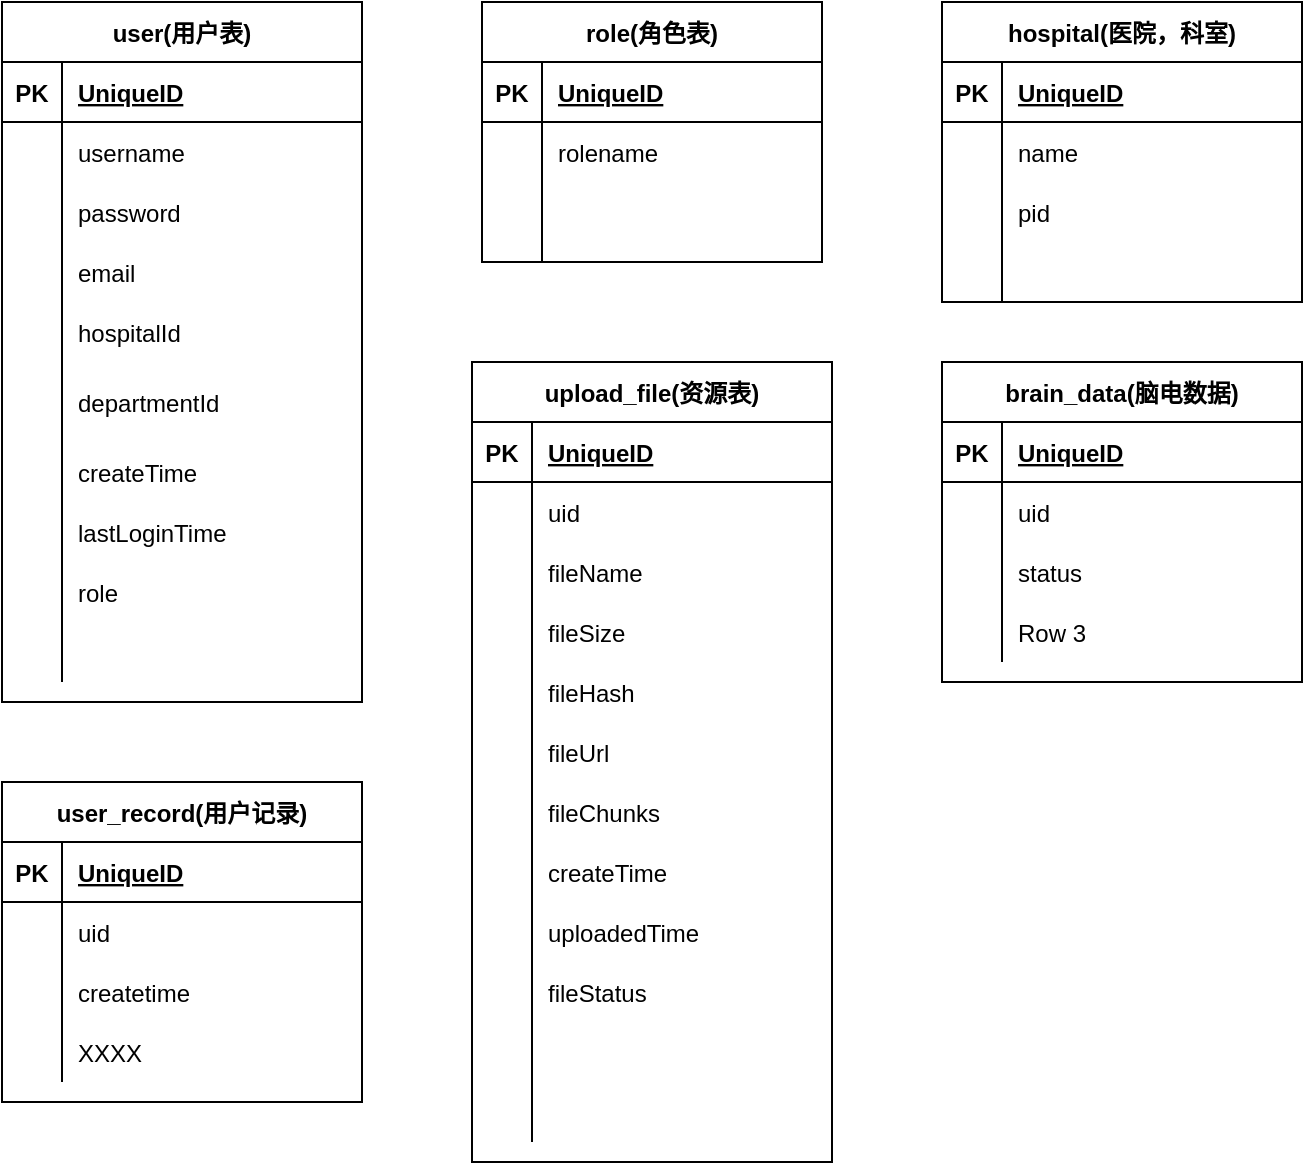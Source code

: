 <mxfile version="15.8.8" type="github">
  <diagram id="ocDlG8aa-odjHnIgEZOc" name="第 1 页">
    <mxGraphModel dx="1422" dy="762" grid="1" gridSize="10" guides="1" tooltips="1" connect="1" arrows="1" fold="1" page="1" pageScale="1" pageWidth="827" pageHeight="1169" math="0" shadow="0">
      <root>
        <mxCell id="0" />
        <mxCell id="1" parent="0" />
        <mxCell id="UiWn0FZVSjnFP2bKW6-f-24" value="user(用户表)" style="shape=table;startSize=30;container=1;collapsible=1;childLayout=tableLayout;fixedRows=1;rowLines=0;fontStyle=1;align=center;resizeLast=1;" vertex="1" parent="1">
          <mxGeometry x="30" y="50" width="180" height="350" as="geometry" />
        </mxCell>
        <mxCell id="UiWn0FZVSjnFP2bKW6-f-25" value="" style="shape=partialRectangle;collapsible=0;dropTarget=0;pointerEvents=0;fillColor=none;top=0;left=0;bottom=1;right=0;points=[[0,0.5],[1,0.5]];portConstraint=eastwest;" vertex="1" parent="UiWn0FZVSjnFP2bKW6-f-24">
          <mxGeometry y="30" width="180" height="30" as="geometry" />
        </mxCell>
        <mxCell id="UiWn0FZVSjnFP2bKW6-f-26" value="PK" style="shape=partialRectangle;connectable=0;fillColor=none;top=0;left=0;bottom=0;right=0;fontStyle=1;overflow=hidden;" vertex="1" parent="UiWn0FZVSjnFP2bKW6-f-25">
          <mxGeometry width="30" height="30" as="geometry">
            <mxRectangle width="30" height="30" as="alternateBounds" />
          </mxGeometry>
        </mxCell>
        <mxCell id="UiWn0FZVSjnFP2bKW6-f-27" value="UniqueID" style="shape=partialRectangle;connectable=0;fillColor=none;top=0;left=0;bottom=0;right=0;align=left;spacingLeft=6;fontStyle=5;overflow=hidden;" vertex="1" parent="UiWn0FZVSjnFP2bKW6-f-25">
          <mxGeometry x="30" width="150" height="30" as="geometry">
            <mxRectangle width="150" height="30" as="alternateBounds" />
          </mxGeometry>
        </mxCell>
        <mxCell id="UiWn0FZVSjnFP2bKW6-f-28" value="" style="shape=partialRectangle;collapsible=0;dropTarget=0;pointerEvents=0;fillColor=none;top=0;left=0;bottom=0;right=0;points=[[0,0.5],[1,0.5]];portConstraint=eastwest;" vertex="1" parent="UiWn0FZVSjnFP2bKW6-f-24">
          <mxGeometry y="60" width="180" height="30" as="geometry" />
        </mxCell>
        <mxCell id="UiWn0FZVSjnFP2bKW6-f-29" value="" style="shape=partialRectangle;connectable=0;fillColor=none;top=0;left=0;bottom=0;right=0;editable=1;overflow=hidden;" vertex="1" parent="UiWn0FZVSjnFP2bKW6-f-28">
          <mxGeometry width="30" height="30" as="geometry">
            <mxRectangle width="30" height="30" as="alternateBounds" />
          </mxGeometry>
        </mxCell>
        <mxCell id="UiWn0FZVSjnFP2bKW6-f-30" value="username" style="shape=partialRectangle;connectable=0;fillColor=none;top=0;left=0;bottom=0;right=0;align=left;spacingLeft=6;overflow=hidden;" vertex="1" parent="UiWn0FZVSjnFP2bKW6-f-28">
          <mxGeometry x="30" width="150" height="30" as="geometry">
            <mxRectangle width="150" height="30" as="alternateBounds" />
          </mxGeometry>
        </mxCell>
        <mxCell id="UiWn0FZVSjnFP2bKW6-f-31" value="" style="shape=partialRectangle;collapsible=0;dropTarget=0;pointerEvents=0;fillColor=none;top=0;left=0;bottom=0;right=0;points=[[0,0.5],[1,0.5]];portConstraint=eastwest;" vertex="1" parent="UiWn0FZVSjnFP2bKW6-f-24">
          <mxGeometry y="90" width="180" height="30" as="geometry" />
        </mxCell>
        <mxCell id="UiWn0FZVSjnFP2bKW6-f-32" value="" style="shape=partialRectangle;connectable=0;fillColor=none;top=0;left=0;bottom=0;right=0;editable=1;overflow=hidden;" vertex="1" parent="UiWn0FZVSjnFP2bKW6-f-31">
          <mxGeometry width="30" height="30" as="geometry">
            <mxRectangle width="30" height="30" as="alternateBounds" />
          </mxGeometry>
        </mxCell>
        <mxCell id="UiWn0FZVSjnFP2bKW6-f-33" value="password" style="shape=partialRectangle;connectable=0;fillColor=none;top=0;left=0;bottom=0;right=0;align=left;spacingLeft=6;overflow=hidden;" vertex="1" parent="UiWn0FZVSjnFP2bKW6-f-31">
          <mxGeometry x="30" width="150" height="30" as="geometry">
            <mxRectangle width="150" height="30" as="alternateBounds" />
          </mxGeometry>
        </mxCell>
        <mxCell id="UiWn0FZVSjnFP2bKW6-f-34" value="" style="shape=partialRectangle;collapsible=0;dropTarget=0;pointerEvents=0;fillColor=none;top=0;left=0;bottom=0;right=0;points=[[0,0.5],[1,0.5]];portConstraint=eastwest;" vertex="1" parent="UiWn0FZVSjnFP2bKW6-f-24">
          <mxGeometry y="120" width="180" height="30" as="geometry" />
        </mxCell>
        <mxCell id="UiWn0FZVSjnFP2bKW6-f-35" value="" style="shape=partialRectangle;connectable=0;fillColor=none;top=0;left=0;bottom=0;right=0;editable=1;overflow=hidden;" vertex="1" parent="UiWn0FZVSjnFP2bKW6-f-34">
          <mxGeometry width="30" height="30" as="geometry">
            <mxRectangle width="30" height="30" as="alternateBounds" />
          </mxGeometry>
        </mxCell>
        <mxCell id="UiWn0FZVSjnFP2bKW6-f-36" value="email" style="shape=partialRectangle;connectable=0;fillColor=none;top=0;left=0;bottom=0;right=0;align=left;spacingLeft=6;overflow=hidden;" vertex="1" parent="UiWn0FZVSjnFP2bKW6-f-34">
          <mxGeometry x="30" width="150" height="30" as="geometry">
            <mxRectangle width="150" height="30" as="alternateBounds" />
          </mxGeometry>
        </mxCell>
        <mxCell id="UiWn0FZVSjnFP2bKW6-f-50" value="" style="shape=partialRectangle;collapsible=0;dropTarget=0;pointerEvents=0;fillColor=none;top=0;left=0;bottom=0;right=0;points=[[0,0.5],[1,0.5]];portConstraint=eastwest;" vertex="1" parent="UiWn0FZVSjnFP2bKW6-f-24">
          <mxGeometry y="150" width="180" height="30" as="geometry" />
        </mxCell>
        <mxCell id="UiWn0FZVSjnFP2bKW6-f-51" value="" style="shape=partialRectangle;connectable=0;fillColor=none;top=0;left=0;bottom=0;right=0;editable=1;overflow=hidden;" vertex="1" parent="UiWn0FZVSjnFP2bKW6-f-50">
          <mxGeometry width="30" height="30" as="geometry">
            <mxRectangle width="30" height="30" as="alternateBounds" />
          </mxGeometry>
        </mxCell>
        <mxCell id="UiWn0FZVSjnFP2bKW6-f-52" value="hospitalId" style="shape=partialRectangle;connectable=0;fillColor=none;top=0;left=0;bottom=0;right=0;align=left;spacingLeft=6;overflow=hidden;" vertex="1" parent="UiWn0FZVSjnFP2bKW6-f-50">
          <mxGeometry x="30" width="150" height="30" as="geometry">
            <mxRectangle width="150" height="30" as="alternateBounds" />
          </mxGeometry>
        </mxCell>
        <mxCell id="UiWn0FZVSjnFP2bKW6-f-53" value="" style="shape=partialRectangle;collapsible=0;dropTarget=0;pointerEvents=0;fillColor=none;top=0;left=0;bottom=0;right=0;points=[[0,0.5],[1,0.5]];portConstraint=eastwest;" vertex="1" parent="UiWn0FZVSjnFP2bKW6-f-24">
          <mxGeometry y="180" width="180" height="40" as="geometry" />
        </mxCell>
        <mxCell id="UiWn0FZVSjnFP2bKW6-f-54" value="" style="shape=partialRectangle;connectable=0;fillColor=none;top=0;left=0;bottom=0;right=0;editable=1;overflow=hidden;" vertex="1" parent="UiWn0FZVSjnFP2bKW6-f-53">
          <mxGeometry width="30" height="40" as="geometry">
            <mxRectangle width="30" height="40" as="alternateBounds" />
          </mxGeometry>
        </mxCell>
        <mxCell id="UiWn0FZVSjnFP2bKW6-f-55" value="departmentId" style="shape=partialRectangle;connectable=0;fillColor=none;top=0;left=0;bottom=0;right=0;align=left;spacingLeft=6;overflow=hidden;" vertex="1" parent="UiWn0FZVSjnFP2bKW6-f-53">
          <mxGeometry x="30" width="150" height="40" as="geometry">
            <mxRectangle width="150" height="40" as="alternateBounds" />
          </mxGeometry>
        </mxCell>
        <mxCell id="UiWn0FZVSjnFP2bKW6-f-57" value="" style="shape=partialRectangle;collapsible=0;dropTarget=0;pointerEvents=0;fillColor=none;top=0;left=0;bottom=0;right=0;points=[[0,0.5],[1,0.5]];portConstraint=eastwest;" vertex="1" parent="UiWn0FZVSjnFP2bKW6-f-24">
          <mxGeometry y="220" width="180" height="30" as="geometry" />
        </mxCell>
        <mxCell id="UiWn0FZVSjnFP2bKW6-f-58" value="" style="shape=partialRectangle;connectable=0;fillColor=none;top=0;left=0;bottom=0;right=0;editable=1;overflow=hidden;" vertex="1" parent="UiWn0FZVSjnFP2bKW6-f-57">
          <mxGeometry width="30" height="30" as="geometry">
            <mxRectangle width="30" height="30" as="alternateBounds" />
          </mxGeometry>
        </mxCell>
        <mxCell id="UiWn0FZVSjnFP2bKW6-f-59" value="createTime" style="shape=partialRectangle;connectable=0;fillColor=none;top=0;left=0;bottom=0;right=0;align=left;spacingLeft=6;overflow=hidden;" vertex="1" parent="UiWn0FZVSjnFP2bKW6-f-57">
          <mxGeometry x="30" width="150" height="30" as="geometry">
            <mxRectangle width="150" height="30" as="alternateBounds" />
          </mxGeometry>
        </mxCell>
        <mxCell id="UiWn0FZVSjnFP2bKW6-f-60" value="" style="shape=partialRectangle;collapsible=0;dropTarget=0;pointerEvents=0;fillColor=none;top=0;left=0;bottom=0;right=0;points=[[0,0.5],[1,0.5]];portConstraint=eastwest;" vertex="1" parent="UiWn0FZVSjnFP2bKW6-f-24">
          <mxGeometry y="250" width="180" height="30" as="geometry" />
        </mxCell>
        <mxCell id="UiWn0FZVSjnFP2bKW6-f-61" value="" style="shape=partialRectangle;connectable=0;fillColor=none;top=0;left=0;bottom=0;right=0;editable=1;overflow=hidden;" vertex="1" parent="UiWn0FZVSjnFP2bKW6-f-60">
          <mxGeometry width="30" height="30" as="geometry">
            <mxRectangle width="30" height="30" as="alternateBounds" />
          </mxGeometry>
        </mxCell>
        <mxCell id="UiWn0FZVSjnFP2bKW6-f-62" value="lastLoginTime" style="shape=partialRectangle;connectable=0;fillColor=none;top=0;left=0;bottom=0;right=0;align=left;spacingLeft=6;overflow=hidden;" vertex="1" parent="UiWn0FZVSjnFP2bKW6-f-60">
          <mxGeometry x="30" width="150" height="30" as="geometry">
            <mxRectangle width="150" height="30" as="alternateBounds" />
          </mxGeometry>
        </mxCell>
        <mxCell id="UiWn0FZVSjnFP2bKW6-f-63" value="" style="shape=partialRectangle;collapsible=0;dropTarget=0;pointerEvents=0;fillColor=none;top=0;left=0;bottom=0;right=0;points=[[0,0.5],[1,0.5]];portConstraint=eastwest;" vertex="1" parent="UiWn0FZVSjnFP2bKW6-f-24">
          <mxGeometry y="280" width="180" height="30" as="geometry" />
        </mxCell>
        <mxCell id="UiWn0FZVSjnFP2bKW6-f-64" value="" style="shape=partialRectangle;connectable=0;fillColor=none;top=0;left=0;bottom=0;right=0;editable=1;overflow=hidden;" vertex="1" parent="UiWn0FZVSjnFP2bKW6-f-63">
          <mxGeometry width="30" height="30" as="geometry">
            <mxRectangle width="30" height="30" as="alternateBounds" />
          </mxGeometry>
        </mxCell>
        <mxCell id="UiWn0FZVSjnFP2bKW6-f-65" value="role" style="shape=partialRectangle;connectable=0;fillColor=none;top=0;left=0;bottom=0;right=0;align=left;spacingLeft=6;overflow=hidden;" vertex="1" parent="UiWn0FZVSjnFP2bKW6-f-63">
          <mxGeometry x="30" width="150" height="30" as="geometry">
            <mxRectangle width="150" height="30" as="alternateBounds" />
          </mxGeometry>
        </mxCell>
        <mxCell id="UiWn0FZVSjnFP2bKW6-f-66" value="" style="shape=partialRectangle;collapsible=0;dropTarget=0;pointerEvents=0;fillColor=none;top=0;left=0;bottom=0;right=0;points=[[0,0.5],[1,0.5]];portConstraint=eastwest;" vertex="1" parent="UiWn0FZVSjnFP2bKW6-f-24">
          <mxGeometry y="310" width="180" height="30" as="geometry" />
        </mxCell>
        <mxCell id="UiWn0FZVSjnFP2bKW6-f-67" value="" style="shape=partialRectangle;connectable=0;fillColor=none;top=0;left=0;bottom=0;right=0;editable=1;overflow=hidden;" vertex="1" parent="UiWn0FZVSjnFP2bKW6-f-66">
          <mxGeometry width="30" height="30" as="geometry">
            <mxRectangle width="30" height="30" as="alternateBounds" />
          </mxGeometry>
        </mxCell>
        <mxCell id="UiWn0FZVSjnFP2bKW6-f-68" value="" style="shape=partialRectangle;connectable=0;fillColor=none;top=0;left=0;bottom=0;right=0;align=left;spacingLeft=6;overflow=hidden;" vertex="1" parent="UiWn0FZVSjnFP2bKW6-f-66">
          <mxGeometry x="30" width="150" height="30" as="geometry">
            <mxRectangle width="150" height="30" as="alternateBounds" />
          </mxGeometry>
        </mxCell>
        <mxCell id="UiWn0FZVSjnFP2bKW6-f-37" value="role(角色表)" style="shape=table;startSize=30;container=1;collapsible=1;childLayout=tableLayout;fixedRows=1;rowLines=0;fontStyle=1;align=center;resizeLast=1;" vertex="1" parent="1">
          <mxGeometry x="270" y="50" width="170" height="130" as="geometry" />
        </mxCell>
        <mxCell id="UiWn0FZVSjnFP2bKW6-f-38" value="" style="shape=partialRectangle;collapsible=0;dropTarget=0;pointerEvents=0;fillColor=none;top=0;left=0;bottom=1;right=0;points=[[0,0.5],[1,0.5]];portConstraint=eastwest;" vertex="1" parent="UiWn0FZVSjnFP2bKW6-f-37">
          <mxGeometry y="30" width="170" height="30" as="geometry" />
        </mxCell>
        <mxCell id="UiWn0FZVSjnFP2bKW6-f-39" value="PK" style="shape=partialRectangle;connectable=0;fillColor=none;top=0;left=0;bottom=0;right=0;fontStyle=1;overflow=hidden;" vertex="1" parent="UiWn0FZVSjnFP2bKW6-f-38">
          <mxGeometry width="30" height="30" as="geometry">
            <mxRectangle width="30" height="30" as="alternateBounds" />
          </mxGeometry>
        </mxCell>
        <mxCell id="UiWn0FZVSjnFP2bKW6-f-40" value="UniqueID" style="shape=partialRectangle;connectable=0;fillColor=none;top=0;left=0;bottom=0;right=0;align=left;spacingLeft=6;fontStyle=5;overflow=hidden;" vertex="1" parent="UiWn0FZVSjnFP2bKW6-f-38">
          <mxGeometry x="30" width="140" height="30" as="geometry">
            <mxRectangle width="140" height="30" as="alternateBounds" />
          </mxGeometry>
        </mxCell>
        <mxCell id="UiWn0FZVSjnFP2bKW6-f-41" value="" style="shape=partialRectangle;collapsible=0;dropTarget=0;pointerEvents=0;fillColor=none;top=0;left=0;bottom=0;right=0;points=[[0,0.5],[1,0.5]];portConstraint=eastwest;" vertex="1" parent="UiWn0FZVSjnFP2bKW6-f-37">
          <mxGeometry y="60" width="170" height="30" as="geometry" />
        </mxCell>
        <mxCell id="UiWn0FZVSjnFP2bKW6-f-42" value="" style="shape=partialRectangle;connectable=0;fillColor=none;top=0;left=0;bottom=0;right=0;editable=1;overflow=hidden;" vertex="1" parent="UiWn0FZVSjnFP2bKW6-f-41">
          <mxGeometry width="30" height="30" as="geometry">
            <mxRectangle width="30" height="30" as="alternateBounds" />
          </mxGeometry>
        </mxCell>
        <mxCell id="UiWn0FZVSjnFP2bKW6-f-43" value="rolename" style="shape=partialRectangle;connectable=0;fillColor=none;top=0;left=0;bottom=0;right=0;align=left;spacingLeft=6;overflow=hidden;" vertex="1" parent="UiWn0FZVSjnFP2bKW6-f-41">
          <mxGeometry x="30" width="140" height="30" as="geometry">
            <mxRectangle width="140" height="30" as="alternateBounds" />
          </mxGeometry>
        </mxCell>
        <mxCell id="UiWn0FZVSjnFP2bKW6-f-44" value="" style="shape=partialRectangle;collapsible=0;dropTarget=0;pointerEvents=0;fillColor=none;top=0;left=0;bottom=0;right=0;points=[[0,0.5],[1,0.5]];portConstraint=eastwest;" vertex="1" parent="UiWn0FZVSjnFP2bKW6-f-37">
          <mxGeometry y="90" width="170" height="40" as="geometry" />
        </mxCell>
        <mxCell id="UiWn0FZVSjnFP2bKW6-f-45" value="" style="shape=partialRectangle;connectable=0;fillColor=none;top=0;left=0;bottom=0;right=0;editable=1;overflow=hidden;" vertex="1" parent="UiWn0FZVSjnFP2bKW6-f-44">
          <mxGeometry width="30" height="40" as="geometry">
            <mxRectangle width="30" height="40" as="alternateBounds" />
          </mxGeometry>
        </mxCell>
        <mxCell id="UiWn0FZVSjnFP2bKW6-f-46" value="" style="shape=partialRectangle;connectable=0;fillColor=none;top=0;left=0;bottom=0;right=0;align=left;spacingLeft=6;overflow=hidden;" vertex="1" parent="UiWn0FZVSjnFP2bKW6-f-44">
          <mxGeometry x="30" width="140" height="40" as="geometry">
            <mxRectangle width="140" height="40" as="alternateBounds" />
          </mxGeometry>
        </mxCell>
        <mxCell id="UiWn0FZVSjnFP2bKW6-f-69" value="hospital(医院，科室)" style="shape=table;startSize=30;container=1;collapsible=1;childLayout=tableLayout;fixedRows=1;rowLines=0;fontStyle=1;align=center;resizeLast=1;" vertex="1" parent="1">
          <mxGeometry x="500" y="50" width="180" height="150" as="geometry" />
        </mxCell>
        <mxCell id="UiWn0FZVSjnFP2bKW6-f-70" value="" style="shape=partialRectangle;collapsible=0;dropTarget=0;pointerEvents=0;fillColor=none;top=0;left=0;bottom=1;right=0;points=[[0,0.5],[1,0.5]];portConstraint=eastwest;" vertex="1" parent="UiWn0FZVSjnFP2bKW6-f-69">
          <mxGeometry y="30" width="180" height="30" as="geometry" />
        </mxCell>
        <mxCell id="UiWn0FZVSjnFP2bKW6-f-71" value="PK" style="shape=partialRectangle;connectable=0;fillColor=none;top=0;left=0;bottom=0;right=0;fontStyle=1;overflow=hidden;" vertex="1" parent="UiWn0FZVSjnFP2bKW6-f-70">
          <mxGeometry width="30" height="30" as="geometry">
            <mxRectangle width="30" height="30" as="alternateBounds" />
          </mxGeometry>
        </mxCell>
        <mxCell id="UiWn0FZVSjnFP2bKW6-f-72" value="UniqueID" style="shape=partialRectangle;connectable=0;fillColor=none;top=0;left=0;bottom=0;right=0;align=left;spacingLeft=6;fontStyle=5;overflow=hidden;" vertex="1" parent="UiWn0FZVSjnFP2bKW6-f-70">
          <mxGeometry x="30" width="150" height="30" as="geometry">
            <mxRectangle width="150" height="30" as="alternateBounds" />
          </mxGeometry>
        </mxCell>
        <mxCell id="UiWn0FZVSjnFP2bKW6-f-73" value="" style="shape=partialRectangle;collapsible=0;dropTarget=0;pointerEvents=0;fillColor=none;top=0;left=0;bottom=0;right=0;points=[[0,0.5],[1,0.5]];portConstraint=eastwest;" vertex="1" parent="UiWn0FZVSjnFP2bKW6-f-69">
          <mxGeometry y="60" width="180" height="30" as="geometry" />
        </mxCell>
        <mxCell id="UiWn0FZVSjnFP2bKW6-f-74" value="" style="shape=partialRectangle;connectable=0;fillColor=none;top=0;left=0;bottom=0;right=0;editable=1;overflow=hidden;" vertex="1" parent="UiWn0FZVSjnFP2bKW6-f-73">
          <mxGeometry width="30" height="30" as="geometry">
            <mxRectangle width="30" height="30" as="alternateBounds" />
          </mxGeometry>
        </mxCell>
        <mxCell id="UiWn0FZVSjnFP2bKW6-f-75" value="name" style="shape=partialRectangle;connectable=0;fillColor=none;top=0;left=0;bottom=0;right=0;align=left;spacingLeft=6;overflow=hidden;" vertex="1" parent="UiWn0FZVSjnFP2bKW6-f-73">
          <mxGeometry x="30" width="150" height="30" as="geometry">
            <mxRectangle width="150" height="30" as="alternateBounds" />
          </mxGeometry>
        </mxCell>
        <mxCell id="UiWn0FZVSjnFP2bKW6-f-76" value="" style="shape=partialRectangle;collapsible=0;dropTarget=0;pointerEvents=0;fillColor=none;top=0;left=0;bottom=0;right=0;points=[[0,0.5],[1,0.5]];portConstraint=eastwest;" vertex="1" parent="UiWn0FZVSjnFP2bKW6-f-69">
          <mxGeometry y="90" width="180" height="30" as="geometry" />
        </mxCell>
        <mxCell id="UiWn0FZVSjnFP2bKW6-f-77" value="" style="shape=partialRectangle;connectable=0;fillColor=none;top=0;left=0;bottom=0;right=0;editable=1;overflow=hidden;" vertex="1" parent="UiWn0FZVSjnFP2bKW6-f-76">
          <mxGeometry width="30" height="30" as="geometry">
            <mxRectangle width="30" height="30" as="alternateBounds" />
          </mxGeometry>
        </mxCell>
        <mxCell id="UiWn0FZVSjnFP2bKW6-f-78" value="pid" style="shape=partialRectangle;connectable=0;fillColor=none;top=0;left=0;bottom=0;right=0;align=left;spacingLeft=6;overflow=hidden;" vertex="1" parent="UiWn0FZVSjnFP2bKW6-f-76">
          <mxGeometry x="30" width="150" height="30" as="geometry">
            <mxRectangle width="150" height="30" as="alternateBounds" />
          </mxGeometry>
        </mxCell>
        <mxCell id="UiWn0FZVSjnFP2bKW6-f-79" value="" style="shape=partialRectangle;collapsible=0;dropTarget=0;pointerEvents=0;fillColor=none;top=0;left=0;bottom=0;right=0;points=[[0,0.5],[1,0.5]];portConstraint=eastwest;" vertex="1" parent="UiWn0FZVSjnFP2bKW6-f-69">
          <mxGeometry y="120" width="180" height="30" as="geometry" />
        </mxCell>
        <mxCell id="UiWn0FZVSjnFP2bKW6-f-80" value="" style="shape=partialRectangle;connectable=0;fillColor=none;top=0;left=0;bottom=0;right=0;editable=1;overflow=hidden;" vertex="1" parent="UiWn0FZVSjnFP2bKW6-f-79">
          <mxGeometry width="30" height="30" as="geometry">
            <mxRectangle width="30" height="30" as="alternateBounds" />
          </mxGeometry>
        </mxCell>
        <mxCell id="UiWn0FZVSjnFP2bKW6-f-81" value="" style="shape=partialRectangle;connectable=0;fillColor=none;top=0;left=0;bottom=0;right=0;align=left;spacingLeft=6;overflow=hidden;" vertex="1" parent="UiWn0FZVSjnFP2bKW6-f-79">
          <mxGeometry x="30" width="150" height="30" as="geometry">
            <mxRectangle width="150" height="30" as="alternateBounds" />
          </mxGeometry>
        </mxCell>
        <mxCell id="UiWn0FZVSjnFP2bKW6-f-82" value="user_record(用户记录)" style="shape=table;startSize=30;container=1;collapsible=1;childLayout=tableLayout;fixedRows=1;rowLines=0;fontStyle=1;align=center;resizeLast=1;" vertex="1" parent="1">
          <mxGeometry x="30" y="440" width="180" height="160" as="geometry" />
        </mxCell>
        <mxCell id="UiWn0FZVSjnFP2bKW6-f-83" value="" style="shape=partialRectangle;collapsible=0;dropTarget=0;pointerEvents=0;fillColor=none;top=0;left=0;bottom=1;right=0;points=[[0,0.5],[1,0.5]];portConstraint=eastwest;" vertex="1" parent="UiWn0FZVSjnFP2bKW6-f-82">
          <mxGeometry y="30" width="180" height="30" as="geometry" />
        </mxCell>
        <mxCell id="UiWn0FZVSjnFP2bKW6-f-84" value="PK" style="shape=partialRectangle;connectable=0;fillColor=none;top=0;left=0;bottom=0;right=0;fontStyle=1;overflow=hidden;" vertex="1" parent="UiWn0FZVSjnFP2bKW6-f-83">
          <mxGeometry width="30" height="30" as="geometry">
            <mxRectangle width="30" height="30" as="alternateBounds" />
          </mxGeometry>
        </mxCell>
        <mxCell id="UiWn0FZVSjnFP2bKW6-f-85" value="UniqueID" style="shape=partialRectangle;connectable=0;fillColor=none;top=0;left=0;bottom=0;right=0;align=left;spacingLeft=6;fontStyle=5;overflow=hidden;" vertex="1" parent="UiWn0FZVSjnFP2bKW6-f-83">
          <mxGeometry x="30" width="150" height="30" as="geometry">
            <mxRectangle width="150" height="30" as="alternateBounds" />
          </mxGeometry>
        </mxCell>
        <mxCell id="UiWn0FZVSjnFP2bKW6-f-86" value="" style="shape=partialRectangle;collapsible=0;dropTarget=0;pointerEvents=0;fillColor=none;top=0;left=0;bottom=0;right=0;points=[[0,0.5],[1,0.5]];portConstraint=eastwest;" vertex="1" parent="UiWn0FZVSjnFP2bKW6-f-82">
          <mxGeometry y="60" width="180" height="30" as="geometry" />
        </mxCell>
        <mxCell id="UiWn0FZVSjnFP2bKW6-f-87" value="" style="shape=partialRectangle;connectable=0;fillColor=none;top=0;left=0;bottom=0;right=0;editable=1;overflow=hidden;" vertex="1" parent="UiWn0FZVSjnFP2bKW6-f-86">
          <mxGeometry width="30" height="30" as="geometry">
            <mxRectangle width="30" height="30" as="alternateBounds" />
          </mxGeometry>
        </mxCell>
        <mxCell id="UiWn0FZVSjnFP2bKW6-f-88" value="uid" style="shape=partialRectangle;connectable=0;fillColor=none;top=0;left=0;bottom=0;right=0;align=left;spacingLeft=6;overflow=hidden;" vertex="1" parent="UiWn0FZVSjnFP2bKW6-f-86">
          <mxGeometry x="30" width="150" height="30" as="geometry">
            <mxRectangle width="150" height="30" as="alternateBounds" />
          </mxGeometry>
        </mxCell>
        <mxCell id="UiWn0FZVSjnFP2bKW6-f-89" value="" style="shape=partialRectangle;collapsible=0;dropTarget=0;pointerEvents=0;fillColor=none;top=0;left=0;bottom=0;right=0;points=[[0,0.5],[1,0.5]];portConstraint=eastwest;" vertex="1" parent="UiWn0FZVSjnFP2bKW6-f-82">
          <mxGeometry y="90" width="180" height="30" as="geometry" />
        </mxCell>
        <mxCell id="UiWn0FZVSjnFP2bKW6-f-90" value="" style="shape=partialRectangle;connectable=0;fillColor=none;top=0;left=0;bottom=0;right=0;editable=1;overflow=hidden;" vertex="1" parent="UiWn0FZVSjnFP2bKW6-f-89">
          <mxGeometry width="30" height="30" as="geometry">
            <mxRectangle width="30" height="30" as="alternateBounds" />
          </mxGeometry>
        </mxCell>
        <mxCell id="UiWn0FZVSjnFP2bKW6-f-91" value="createtime" style="shape=partialRectangle;connectable=0;fillColor=none;top=0;left=0;bottom=0;right=0;align=left;spacingLeft=6;overflow=hidden;" vertex="1" parent="UiWn0FZVSjnFP2bKW6-f-89">
          <mxGeometry x="30" width="150" height="30" as="geometry">
            <mxRectangle width="150" height="30" as="alternateBounds" />
          </mxGeometry>
        </mxCell>
        <mxCell id="UiWn0FZVSjnFP2bKW6-f-92" value="" style="shape=partialRectangle;collapsible=0;dropTarget=0;pointerEvents=0;fillColor=none;top=0;left=0;bottom=0;right=0;points=[[0,0.5],[1,0.5]];portConstraint=eastwest;" vertex="1" parent="UiWn0FZVSjnFP2bKW6-f-82">
          <mxGeometry y="120" width="180" height="30" as="geometry" />
        </mxCell>
        <mxCell id="UiWn0FZVSjnFP2bKW6-f-93" value="" style="shape=partialRectangle;connectable=0;fillColor=none;top=0;left=0;bottom=0;right=0;editable=1;overflow=hidden;" vertex="1" parent="UiWn0FZVSjnFP2bKW6-f-92">
          <mxGeometry width="30" height="30" as="geometry">
            <mxRectangle width="30" height="30" as="alternateBounds" />
          </mxGeometry>
        </mxCell>
        <mxCell id="UiWn0FZVSjnFP2bKW6-f-94" value="XXXX" style="shape=partialRectangle;connectable=0;fillColor=none;top=0;left=0;bottom=0;right=0;align=left;spacingLeft=6;overflow=hidden;" vertex="1" parent="UiWn0FZVSjnFP2bKW6-f-92">
          <mxGeometry x="30" width="150" height="30" as="geometry">
            <mxRectangle width="150" height="30" as="alternateBounds" />
          </mxGeometry>
        </mxCell>
        <mxCell id="UiWn0FZVSjnFP2bKW6-f-95" value="upload_file(资源表)" style="shape=table;startSize=30;container=1;collapsible=1;childLayout=tableLayout;fixedRows=1;rowLines=0;fontStyle=1;align=center;resizeLast=1;" vertex="1" parent="1">
          <mxGeometry x="265" y="230" width="180" height="400" as="geometry" />
        </mxCell>
        <mxCell id="UiWn0FZVSjnFP2bKW6-f-96" value="" style="shape=partialRectangle;collapsible=0;dropTarget=0;pointerEvents=0;fillColor=none;top=0;left=0;bottom=1;right=0;points=[[0,0.5],[1,0.5]];portConstraint=eastwest;" vertex="1" parent="UiWn0FZVSjnFP2bKW6-f-95">
          <mxGeometry y="30" width="180" height="30" as="geometry" />
        </mxCell>
        <mxCell id="UiWn0FZVSjnFP2bKW6-f-97" value="PK" style="shape=partialRectangle;connectable=0;fillColor=none;top=0;left=0;bottom=0;right=0;fontStyle=1;overflow=hidden;" vertex="1" parent="UiWn0FZVSjnFP2bKW6-f-96">
          <mxGeometry width="30" height="30" as="geometry">
            <mxRectangle width="30" height="30" as="alternateBounds" />
          </mxGeometry>
        </mxCell>
        <mxCell id="UiWn0FZVSjnFP2bKW6-f-98" value="UniqueID" style="shape=partialRectangle;connectable=0;fillColor=none;top=0;left=0;bottom=0;right=0;align=left;spacingLeft=6;fontStyle=5;overflow=hidden;" vertex="1" parent="UiWn0FZVSjnFP2bKW6-f-96">
          <mxGeometry x="30" width="150" height="30" as="geometry">
            <mxRectangle width="150" height="30" as="alternateBounds" />
          </mxGeometry>
        </mxCell>
        <mxCell id="UiWn0FZVSjnFP2bKW6-f-99" value="" style="shape=partialRectangle;collapsible=0;dropTarget=0;pointerEvents=0;fillColor=none;top=0;left=0;bottom=0;right=0;points=[[0,0.5],[1,0.5]];portConstraint=eastwest;" vertex="1" parent="UiWn0FZVSjnFP2bKW6-f-95">
          <mxGeometry y="60" width="180" height="30" as="geometry" />
        </mxCell>
        <mxCell id="UiWn0FZVSjnFP2bKW6-f-100" value="" style="shape=partialRectangle;connectable=0;fillColor=none;top=0;left=0;bottom=0;right=0;editable=1;overflow=hidden;" vertex="1" parent="UiWn0FZVSjnFP2bKW6-f-99">
          <mxGeometry width="30" height="30" as="geometry">
            <mxRectangle width="30" height="30" as="alternateBounds" />
          </mxGeometry>
        </mxCell>
        <mxCell id="UiWn0FZVSjnFP2bKW6-f-101" value="uid" style="shape=partialRectangle;connectable=0;fillColor=none;top=0;left=0;bottom=0;right=0;align=left;spacingLeft=6;overflow=hidden;" vertex="1" parent="UiWn0FZVSjnFP2bKW6-f-99">
          <mxGeometry x="30" width="150" height="30" as="geometry">
            <mxRectangle width="150" height="30" as="alternateBounds" />
          </mxGeometry>
        </mxCell>
        <mxCell id="UiWn0FZVSjnFP2bKW6-f-102" value="" style="shape=partialRectangle;collapsible=0;dropTarget=0;pointerEvents=0;fillColor=none;top=0;left=0;bottom=0;right=0;points=[[0,0.5],[1,0.5]];portConstraint=eastwest;" vertex="1" parent="UiWn0FZVSjnFP2bKW6-f-95">
          <mxGeometry y="90" width="180" height="30" as="geometry" />
        </mxCell>
        <mxCell id="UiWn0FZVSjnFP2bKW6-f-103" value="" style="shape=partialRectangle;connectable=0;fillColor=none;top=0;left=0;bottom=0;right=0;editable=1;overflow=hidden;" vertex="1" parent="UiWn0FZVSjnFP2bKW6-f-102">
          <mxGeometry width="30" height="30" as="geometry">
            <mxRectangle width="30" height="30" as="alternateBounds" />
          </mxGeometry>
        </mxCell>
        <mxCell id="UiWn0FZVSjnFP2bKW6-f-104" value="fileName" style="shape=partialRectangle;connectable=0;fillColor=none;top=0;left=0;bottom=0;right=0;align=left;spacingLeft=6;overflow=hidden;" vertex="1" parent="UiWn0FZVSjnFP2bKW6-f-102">
          <mxGeometry x="30" width="150" height="30" as="geometry">
            <mxRectangle width="150" height="30" as="alternateBounds" />
          </mxGeometry>
        </mxCell>
        <mxCell id="UiWn0FZVSjnFP2bKW6-f-105" value="" style="shape=partialRectangle;collapsible=0;dropTarget=0;pointerEvents=0;fillColor=none;top=0;left=0;bottom=0;right=0;points=[[0,0.5],[1,0.5]];portConstraint=eastwest;" vertex="1" parent="UiWn0FZVSjnFP2bKW6-f-95">
          <mxGeometry y="120" width="180" height="30" as="geometry" />
        </mxCell>
        <mxCell id="UiWn0FZVSjnFP2bKW6-f-106" value="" style="shape=partialRectangle;connectable=0;fillColor=none;top=0;left=0;bottom=0;right=0;editable=1;overflow=hidden;" vertex="1" parent="UiWn0FZVSjnFP2bKW6-f-105">
          <mxGeometry width="30" height="30" as="geometry">
            <mxRectangle width="30" height="30" as="alternateBounds" />
          </mxGeometry>
        </mxCell>
        <mxCell id="UiWn0FZVSjnFP2bKW6-f-107" value="fileSize" style="shape=partialRectangle;connectable=0;fillColor=none;top=0;left=0;bottom=0;right=0;align=left;spacingLeft=6;overflow=hidden;" vertex="1" parent="UiWn0FZVSjnFP2bKW6-f-105">
          <mxGeometry x="30" width="150" height="30" as="geometry">
            <mxRectangle width="150" height="30" as="alternateBounds" />
          </mxGeometry>
        </mxCell>
        <mxCell id="UiWn0FZVSjnFP2bKW6-f-108" value="" style="shape=partialRectangle;collapsible=0;dropTarget=0;pointerEvents=0;fillColor=none;top=0;left=0;bottom=0;right=0;points=[[0,0.5],[1,0.5]];portConstraint=eastwest;" vertex="1" parent="UiWn0FZVSjnFP2bKW6-f-95">
          <mxGeometry y="150" width="180" height="30" as="geometry" />
        </mxCell>
        <mxCell id="UiWn0FZVSjnFP2bKW6-f-109" value="" style="shape=partialRectangle;connectable=0;fillColor=none;top=0;left=0;bottom=0;right=0;editable=1;overflow=hidden;" vertex="1" parent="UiWn0FZVSjnFP2bKW6-f-108">
          <mxGeometry width="30" height="30" as="geometry">
            <mxRectangle width="30" height="30" as="alternateBounds" />
          </mxGeometry>
        </mxCell>
        <mxCell id="UiWn0FZVSjnFP2bKW6-f-110" value="fileHash" style="shape=partialRectangle;connectable=0;fillColor=none;top=0;left=0;bottom=0;right=0;align=left;spacingLeft=6;overflow=hidden;" vertex="1" parent="UiWn0FZVSjnFP2bKW6-f-108">
          <mxGeometry x="30" width="150" height="30" as="geometry">
            <mxRectangle width="150" height="30" as="alternateBounds" />
          </mxGeometry>
        </mxCell>
        <mxCell id="UiWn0FZVSjnFP2bKW6-f-111" value="" style="shape=partialRectangle;collapsible=0;dropTarget=0;pointerEvents=0;fillColor=none;top=0;left=0;bottom=0;right=0;points=[[0,0.5],[1,0.5]];portConstraint=eastwest;" vertex="1" parent="UiWn0FZVSjnFP2bKW6-f-95">
          <mxGeometry y="180" width="180" height="30" as="geometry" />
        </mxCell>
        <mxCell id="UiWn0FZVSjnFP2bKW6-f-112" value="" style="shape=partialRectangle;connectable=0;fillColor=none;top=0;left=0;bottom=0;right=0;editable=1;overflow=hidden;" vertex="1" parent="UiWn0FZVSjnFP2bKW6-f-111">
          <mxGeometry width="30" height="30" as="geometry">
            <mxRectangle width="30" height="30" as="alternateBounds" />
          </mxGeometry>
        </mxCell>
        <mxCell id="UiWn0FZVSjnFP2bKW6-f-113" value="fileUrl" style="shape=partialRectangle;connectable=0;fillColor=none;top=0;left=0;bottom=0;right=0;align=left;spacingLeft=6;overflow=hidden;" vertex="1" parent="UiWn0FZVSjnFP2bKW6-f-111">
          <mxGeometry x="30" width="150" height="30" as="geometry">
            <mxRectangle width="150" height="30" as="alternateBounds" />
          </mxGeometry>
        </mxCell>
        <mxCell id="UiWn0FZVSjnFP2bKW6-f-114" value="" style="shape=partialRectangle;collapsible=0;dropTarget=0;pointerEvents=0;fillColor=none;top=0;left=0;bottom=0;right=0;points=[[0,0.5],[1,0.5]];portConstraint=eastwest;" vertex="1" parent="UiWn0FZVSjnFP2bKW6-f-95">
          <mxGeometry y="210" width="180" height="30" as="geometry" />
        </mxCell>
        <mxCell id="UiWn0FZVSjnFP2bKW6-f-115" value="" style="shape=partialRectangle;connectable=0;fillColor=none;top=0;left=0;bottom=0;right=0;editable=1;overflow=hidden;" vertex="1" parent="UiWn0FZVSjnFP2bKW6-f-114">
          <mxGeometry width="30" height="30" as="geometry">
            <mxRectangle width="30" height="30" as="alternateBounds" />
          </mxGeometry>
        </mxCell>
        <mxCell id="UiWn0FZVSjnFP2bKW6-f-116" value="fileChunks" style="shape=partialRectangle;connectable=0;fillColor=none;top=0;left=0;bottom=0;right=0;align=left;spacingLeft=6;overflow=hidden;" vertex="1" parent="UiWn0FZVSjnFP2bKW6-f-114">
          <mxGeometry x="30" width="150" height="30" as="geometry">
            <mxRectangle width="150" height="30" as="alternateBounds" />
          </mxGeometry>
        </mxCell>
        <mxCell id="UiWn0FZVSjnFP2bKW6-f-117" value="" style="shape=partialRectangle;collapsible=0;dropTarget=0;pointerEvents=0;fillColor=none;top=0;left=0;bottom=0;right=0;points=[[0,0.5],[1,0.5]];portConstraint=eastwest;" vertex="1" parent="UiWn0FZVSjnFP2bKW6-f-95">
          <mxGeometry y="240" width="180" height="30" as="geometry" />
        </mxCell>
        <mxCell id="UiWn0FZVSjnFP2bKW6-f-118" value="" style="shape=partialRectangle;connectable=0;fillColor=none;top=0;left=0;bottom=0;right=0;editable=1;overflow=hidden;" vertex="1" parent="UiWn0FZVSjnFP2bKW6-f-117">
          <mxGeometry width="30" height="30" as="geometry">
            <mxRectangle width="30" height="30" as="alternateBounds" />
          </mxGeometry>
        </mxCell>
        <mxCell id="UiWn0FZVSjnFP2bKW6-f-119" value="createTime" style="shape=partialRectangle;connectable=0;fillColor=none;top=0;left=0;bottom=0;right=0;align=left;spacingLeft=6;overflow=hidden;" vertex="1" parent="UiWn0FZVSjnFP2bKW6-f-117">
          <mxGeometry x="30" width="150" height="30" as="geometry">
            <mxRectangle width="150" height="30" as="alternateBounds" />
          </mxGeometry>
        </mxCell>
        <mxCell id="UiWn0FZVSjnFP2bKW6-f-120" value="" style="shape=partialRectangle;collapsible=0;dropTarget=0;pointerEvents=0;fillColor=none;top=0;left=0;bottom=0;right=0;points=[[0,0.5],[1,0.5]];portConstraint=eastwest;" vertex="1" parent="UiWn0FZVSjnFP2bKW6-f-95">
          <mxGeometry y="270" width="180" height="30" as="geometry" />
        </mxCell>
        <mxCell id="UiWn0FZVSjnFP2bKW6-f-121" value="" style="shape=partialRectangle;connectable=0;fillColor=none;top=0;left=0;bottom=0;right=0;editable=1;overflow=hidden;" vertex="1" parent="UiWn0FZVSjnFP2bKW6-f-120">
          <mxGeometry width="30" height="30" as="geometry">
            <mxRectangle width="30" height="30" as="alternateBounds" />
          </mxGeometry>
        </mxCell>
        <mxCell id="UiWn0FZVSjnFP2bKW6-f-122" value="uploadedTime" style="shape=partialRectangle;connectable=0;fillColor=none;top=0;left=0;bottom=0;right=0;align=left;spacingLeft=6;overflow=hidden;" vertex="1" parent="UiWn0FZVSjnFP2bKW6-f-120">
          <mxGeometry x="30" width="150" height="30" as="geometry">
            <mxRectangle width="150" height="30" as="alternateBounds" />
          </mxGeometry>
        </mxCell>
        <mxCell id="UiWn0FZVSjnFP2bKW6-f-123" value="" style="shape=partialRectangle;collapsible=0;dropTarget=0;pointerEvents=0;fillColor=none;top=0;left=0;bottom=0;right=0;points=[[0,0.5],[1,0.5]];portConstraint=eastwest;" vertex="1" parent="UiWn0FZVSjnFP2bKW6-f-95">
          <mxGeometry y="300" width="180" height="30" as="geometry" />
        </mxCell>
        <mxCell id="UiWn0FZVSjnFP2bKW6-f-124" value="" style="shape=partialRectangle;connectable=0;fillColor=none;top=0;left=0;bottom=0;right=0;editable=1;overflow=hidden;" vertex="1" parent="UiWn0FZVSjnFP2bKW6-f-123">
          <mxGeometry width="30" height="30" as="geometry">
            <mxRectangle width="30" height="30" as="alternateBounds" />
          </mxGeometry>
        </mxCell>
        <mxCell id="UiWn0FZVSjnFP2bKW6-f-125" value="fileStatus" style="shape=partialRectangle;connectable=0;fillColor=none;top=0;left=0;bottom=0;right=0;align=left;spacingLeft=6;overflow=hidden;" vertex="1" parent="UiWn0FZVSjnFP2bKW6-f-123">
          <mxGeometry x="30" width="150" height="30" as="geometry">
            <mxRectangle width="150" height="30" as="alternateBounds" />
          </mxGeometry>
        </mxCell>
        <mxCell id="UiWn0FZVSjnFP2bKW6-f-126" value="" style="shape=partialRectangle;collapsible=0;dropTarget=0;pointerEvents=0;fillColor=none;top=0;left=0;bottom=0;right=0;points=[[0,0.5],[1,0.5]];portConstraint=eastwest;" vertex="1" parent="UiWn0FZVSjnFP2bKW6-f-95">
          <mxGeometry y="330" width="180" height="30" as="geometry" />
        </mxCell>
        <mxCell id="UiWn0FZVSjnFP2bKW6-f-127" value="" style="shape=partialRectangle;connectable=0;fillColor=none;top=0;left=0;bottom=0;right=0;editable=1;overflow=hidden;" vertex="1" parent="UiWn0FZVSjnFP2bKW6-f-126">
          <mxGeometry width="30" height="30" as="geometry">
            <mxRectangle width="30" height="30" as="alternateBounds" />
          </mxGeometry>
        </mxCell>
        <mxCell id="UiWn0FZVSjnFP2bKW6-f-128" value="" style="shape=partialRectangle;connectable=0;fillColor=none;top=0;left=0;bottom=0;right=0;align=left;spacingLeft=6;overflow=hidden;" vertex="1" parent="UiWn0FZVSjnFP2bKW6-f-126">
          <mxGeometry x="30" width="150" height="30" as="geometry">
            <mxRectangle width="150" height="30" as="alternateBounds" />
          </mxGeometry>
        </mxCell>
        <mxCell id="UiWn0FZVSjnFP2bKW6-f-129" value="" style="shape=partialRectangle;collapsible=0;dropTarget=0;pointerEvents=0;fillColor=none;top=0;left=0;bottom=0;right=0;points=[[0,0.5],[1,0.5]];portConstraint=eastwest;" vertex="1" parent="UiWn0FZVSjnFP2bKW6-f-95">
          <mxGeometry y="360" width="180" height="30" as="geometry" />
        </mxCell>
        <mxCell id="UiWn0FZVSjnFP2bKW6-f-130" value="" style="shape=partialRectangle;connectable=0;fillColor=none;top=0;left=0;bottom=0;right=0;editable=1;overflow=hidden;" vertex="1" parent="UiWn0FZVSjnFP2bKW6-f-129">
          <mxGeometry width="30" height="30" as="geometry">
            <mxRectangle width="30" height="30" as="alternateBounds" />
          </mxGeometry>
        </mxCell>
        <mxCell id="UiWn0FZVSjnFP2bKW6-f-131" value="" style="shape=partialRectangle;connectable=0;fillColor=none;top=0;left=0;bottom=0;right=0;align=left;spacingLeft=6;overflow=hidden;" vertex="1" parent="UiWn0FZVSjnFP2bKW6-f-129">
          <mxGeometry x="30" width="150" height="30" as="geometry">
            <mxRectangle width="150" height="30" as="alternateBounds" />
          </mxGeometry>
        </mxCell>
        <mxCell id="UiWn0FZVSjnFP2bKW6-f-132" value="brain_data(脑电数据)" style="shape=table;startSize=30;container=1;collapsible=1;childLayout=tableLayout;fixedRows=1;rowLines=0;fontStyle=1;align=center;resizeLast=1;" vertex="1" parent="1">
          <mxGeometry x="500" y="230" width="180" height="160" as="geometry" />
        </mxCell>
        <mxCell id="UiWn0FZVSjnFP2bKW6-f-133" value="" style="shape=partialRectangle;collapsible=0;dropTarget=0;pointerEvents=0;fillColor=none;top=0;left=0;bottom=1;right=0;points=[[0,0.5],[1,0.5]];portConstraint=eastwest;" vertex="1" parent="UiWn0FZVSjnFP2bKW6-f-132">
          <mxGeometry y="30" width="180" height="30" as="geometry" />
        </mxCell>
        <mxCell id="UiWn0FZVSjnFP2bKW6-f-134" value="PK" style="shape=partialRectangle;connectable=0;fillColor=none;top=0;left=0;bottom=0;right=0;fontStyle=1;overflow=hidden;" vertex="1" parent="UiWn0FZVSjnFP2bKW6-f-133">
          <mxGeometry width="30" height="30" as="geometry">
            <mxRectangle width="30" height="30" as="alternateBounds" />
          </mxGeometry>
        </mxCell>
        <mxCell id="UiWn0FZVSjnFP2bKW6-f-135" value="UniqueID" style="shape=partialRectangle;connectable=0;fillColor=none;top=0;left=0;bottom=0;right=0;align=left;spacingLeft=6;fontStyle=5;overflow=hidden;" vertex="1" parent="UiWn0FZVSjnFP2bKW6-f-133">
          <mxGeometry x="30" width="150" height="30" as="geometry">
            <mxRectangle width="150" height="30" as="alternateBounds" />
          </mxGeometry>
        </mxCell>
        <mxCell id="UiWn0FZVSjnFP2bKW6-f-136" value="" style="shape=partialRectangle;collapsible=0;dropTarget=0;pointerEvents=0;fillColor=none;top=0;left=0;bottom=0;right=0;points=[[0,0.5],[1,0.5]];portConstraint=eastwest;" vertex="1" parent="UiWn0FZVSjnFP2bKW6-f-132">
          <mxGeometry y="60" width="180" height="30" as="geometry" />
        </mxCell>
        <mxCell id="UiWn0FZVSjnFP2bKW6-f-137" value="" style="shape=partialRectangle;connectable=0;fillColor=none;top=0;left=0;bottom=0;right=0;editable=1;overflow=hidden;" vertex="1" parent="UiWn0FZVSjnFP2bKW6-f-136">
          <mxGeometry width="30" height="30" as="geometry">
            <mxRectangle width="30" height="30" as="alternateBounds" />
          </mxGeometry>
        </mxCell>
        <mxCell id="UiWn0FZVSjnFP2bKW6-f-138" value="uid" style="shape=partialRectangle;connectable=0;fillColor=none;top=0;left=0;bottom=0;right=0;align=left;spacingLeft=6;overflow=hidden;" vertex="1" parent="UiWn0FZVSjnFP2bKW6-f-136">
          <mxGeometry x="30" width="150" height="30" as="geometry">
            <mxRectangle width="150" height="30" as="alternateBounds" />
          </mxGeometry>
        </mxCell>
        <mxCell id="UiWn0FZVSjnFP2bKW6-f-139" value="" style="shape=partialRectangle;collapsible=0;dropTarget=0;pointerEvents=0;fillColor=none;top=0;left=0;bottom=0;right=0;points=[[0,0.5],[1,0.5]];portConstraint=eastwest;" vertex="1" parent="UiWn0FZVSjnFP2bKW6-f-132">
          <mxGeometry y="90" width="180" height="30" as="geometry" />
        </mxCell>
        <mxCell id="UiWn0FZVSjnFP2bKW6-f-140" value="" style="shape=partialRectangle;connectable=0;fillColor=none;top=0;left=0;bottom=0;right=0;editable=1;overflow=hidden;" vertex="1" parent="UiWn0FZVSjnFP2bKW6-f-139">
          <mxGeometry width="30" height="30" as="geometry">
            <mxRectangle width="30" height="30" as="alternateBounds" />
          </mxGeometry>
        </mxCell>
        <mxCell id="UiWn0FZVSjnFP2bKW6-f-141" value="status" style="shape=partialRectangle;connectable=0;fillColor=none;top=0;left=0;bottom=0;right=0;align=left;spacingLeft=6;overflow=hidden;" vertex="1" parent="UiWn0FZVSjnFP2bKW6-f-139">
          <mxGeometry x="30" width="150" height="30" as="geometry">
            <mxRectangle width="150" height="30" as="alternateBounds" />
          </mxGeometry>
        </mxCell>
        <mxCell id="UiWn0FZVSjnFP2bKW6-f-142" value="" style="shape=partialRectangle;collapsible=0;dropTarget=0;pointerEvents=0;fillColor=none;top=0;left=0;bottom=0;right=0;points=[[0,0.5],[1,0.5]];portConstraint=eastwest;" vertex="1" parent="UiWn0FZVSjnFP2bKW6-f-132">
          <mxGeometry y="120" width="180" height="30" as="geometry" />
        </mxCell>
        <mxCell id="UiWn0FZVSjnFP2bKW6-f-143" value="" style="shape=partialRectangle;connectable=0;fillColor=none;top=0;left=0;bottom=0;right=0;editable=1;overflow=hidden;" vertex="1" parent="UiWn0FZVSjnFP2bKW6-f-142">
          <mxGeometry width="30" height="30" as="geometry">
            <mxRectangle width="30" height="30" as="alternateBounds" />
          </mxGeometry>
        </mxCell>
        <mxCell id="UiWn0FZVSjnFP2bKW6-f-144" value="Row 3" style="shape=partialRectangle;connectable=0;fillColor=none;top=0;left=0;bottom=0;right=0;align=left;spacingLeft=6;overflow=hidden;" vertex="1" parent="UiWn0FZVSjnFP2bKW6-f-142">
          <mxGeometry x="30" width="150" height="30" as="geometry">
            <mxRectangle width="150" height="30" as="alternateBounds" />
          </mxGeometry>
        </mxCell>
      </root>
    </mxGraphModel>
  </diagram>
</mxfile>
